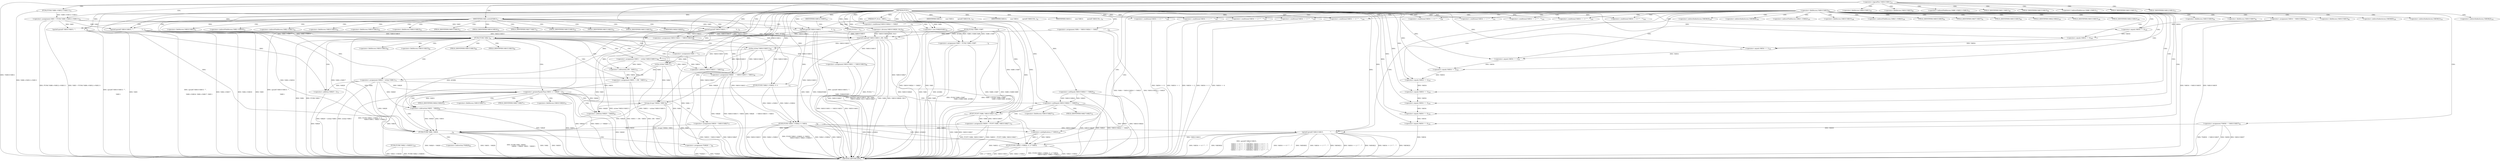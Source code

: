 digraph "FUN1" {  
"8" [label = <(METHOD,FUN1)<SUB>1</SUB>> ]
"347" [label = <(METHOD_RETURN,ANY)<SUB>1</SUB>> ]
"9" [label = <(PARAM,FT_Error  VAR1)<SUB>1</SUB>> ]
"14" [label = <(&lt;operator&gt;.assignment,VAR5 = FUN2( VAR6-&gt;VAR7,
                      ...)<SUB>8</SUB>> ]
"100" [label = <(FUN5,FUN5( VAR21-&gt;VAR22, 0, 0,
                     ...)<SUB>52</SUB>> ]
"112" [label = <(&lt;operator&gt;.assignment,VAR4 = VAR10.VAR24 != VAR25
             ? &quot;&quot;
 ...)<SUB>55</SUB>> ]
"122" [label = <(snprintf,snprintf( VAR10.VAR15, 256, VAR4,
             ...)<SUB>59</SUB>> ]
"213" [label = <(&lt;operator&gt;.assignment,VAR10.VAR11 = VAR10.VAR15)<SUB>88</SUB>> ]
"220" [label = <(FUN5,FUN5( VAR21-&gt;VAR22, 0, VAR32,
                 ...)<SUB>89</SUB>> ]
"343" [label = <(FUN9,FUN9( VAR21-&gt;VAR38 ))<SUB>109</SUB>> ]
"28" [label = <(IDENTIFIER,VAR5,if (VAR5))<SUB>10</SUB>> ]
"33" [label = <(&lt;operator&gt;.logicalNot,!VAR10.VAR11)<SUB>13</SUB>> ]
"137" [label = <(FUN6,FUN6( VAR2 ))<SUB>62</SUB>> ]
"16" [label = <(FUN2,FUN2( VAR6-&gt;VAR7,
                             ...)<SUB>8</SUB>> ]
"30" [label = <(FUN3,FUN3( &quot;&quot; ))<SUB>11</SUB>> ]
"38" [label = <(&lt;operator&gt;.assignment,VAR3 = FUN4( VAR6-&gt;VAR12-&gt;VAR13 ))<SUB>15</SUB>> ]
"93" [label = <(&lt;operator&gt;.assignment,VAR10.VAR11 = VAR10.VAR15)<SUB>49</SUB>> ]
"114" [label = <(&lt;operator&gt;.conditional,VAR10.VAR24 != VAR25
             ? &quot;&quot;
        ...)<SUB>55</SUB>> ]
"128" [label = <(&lt;operator&gt;.division,VAR10.VAR26 / 64.0)<SUB>60</SUB>> ]
"144" [label = <(&lt;operator&gt;.assignment,VAR31 = strlen( VAR10.VAR15 ))<SUB>68</SUB>> ]
"150" [label = <(&lt;operator&gt;.assignment,VAR28    = VAR10.VAR15 + VAR31)<SUB>69</SUB>> ]
"157" [label = <(&lt;operator&gt;.assignment,VAR31 = 256 - VAR31)<SUB>70</SUB>> ]
"162" [label = <(&lt;operator&gt;.assignment,VAR4 = &quot;&quot;)<SUB>72</SUB>> ]
"165" [label = <(&lt;operator&gt;.assignment,VAR29 = strlen( VAR4 ))<SUB>73</SUB>> ]
"238" [label = <(&lt;operator&gt;.assignment,VAR34 = VAR10.VAR35)<SUB>94</SUB>> ]
"244" [label = <(&lt;operator&gt;.assignment,*VAR36  = VAR10.VAR37)<SUB>95</SUB>> ]
"249" [label = <(sprintf,sprintf( VAR10.VAR15,
               &quot;&quot;,
      ...)<SUB>98</SUB>> ]
"329" [label = <(FUN5,FUN5( VAR21-&gt;VAR22, 0, 2 * VAR32,
             ...)<SUB>105</SUB>> ]
"47" [label = <(IDENTIFIER,VAR1,switch(VAR1))<SUB>17</SUB>> ]
"115" [label = <(&lt;operator&gt;.notEquals,VAR10.VAR24 != VAR25)<SUB>55</SUB>> ]
"170" [label = <(&lt;operator&gt;.greaterEqualsThan,VAR31 &gt;= VAR29 + 2)<SUB>75</SUB>> ]
"40" [label = <(FUN4,FUN4( VAR6-&gt;VAR12-&gt;VAR13 ))<SUB>15</SUB>> ]
"50" [label = <(IDENTIFIER,VAR14,{
       case VAR14:

        sprintf( VAR10.VA...)<SUB>19</SUB>> ]
"51" [label = <(sprintf,sprintf( VAR10.VAR15, &quot;&quot;,


                  V...)<SUB>21</SUB>> ]
"65" [label = <(IDENTIFIER,VAR18,{
       case VAR14:

        sprintf( VAR10.VA...)<SUB>26</SUB>> ]
"66" [label = <(sprintf,sprintf( VAR10.VAR15, &quot;&quot;,


                  V...)<SUB>28</SUB>> ]
"74" [label = <(IDENTIFIER,VAR19,{
       case VAR14:

        sprintf( VAR10.VA...)<SUB>33</SUB>> ]
"75" [label = <(sprintf,sprintf( VAR10.VAR15, &quot;&quot;,


                  V...)<SUB>35</SUB>> ]
"83" [label = <(sprintf,sprintf( VAR10.VAR15, &quot;&quot;,


                  V...)<SUB>42</SUB>> ]
"146" [label = <(strlen,strlen( VAR10.VAR15 ))<SUB>68</SUB>> ]
"152" [label = <(&lt;operator&gt;.addition,VAR10.VAR15 + VAR31)<SUB>69</SUB>> ]
"159" [label = <(&lt;operator&gt;.subtraction,256 - VAR31)<SUB>70</SUB>> ]
"167" [label = <(strlen,strlen( VAR4 ))<SUB>73</SUB>> ]
"176" [label = <(&lt;operator&gt;.assignment,VAR30 = VAR10.VAR27)<SUB>77</SUB>> ]
"195" [label = <(strcpy,strcpy( VAR28, VAR4 ))<SUB>81</SUB>> ]
"254" [label = <(&lt;operator&gt;.conditional,VAR34 == 0 ? &quot;&quot; : &quot;&quot;)<SUB>100</SUB>> ]
"263" [label = <(&lt;operator&gt;.conditional,VAR34 == 0 ? &quot;&quot; : &quot;&quot;)<SUB>100</SUB>> ]
"269" [label = <(&lt;operator&gt;.conditional,VAR34 == 1 ? &quot;&quot; : &quot;&quot;)<SUB>101</SUB>> ]
"278" [label = <(&lt;operator&gt;.conditional,VAR34 == 1 ? &quot;&quot; : &quot;&quot;)<SUB>101</SUB>> ]
"284" [label = <(&lt;operator&gt;.conditional,VAR34 == 2 ? &quot;&quot; : &quot;&quot;)<SUB>102</SUB>> ]
"293" [label = <(&lt;operator&gt;.conditional,VAR34 == 2 ? &quot;&quot; : &quot;&quot;)<SUB>102</SUB>> ]
"299" [label = <(&lt;operator&gt;.conditional,VAR34 == 3 ? &quot;&quot; : &quot;&quot;)<SUB>103</SUB>> ]
"308" [label = <(&lt;operator&gt;.conditional,VAR34 == 3 ? &quot;&quot; : &quot;&quot;)<SUB>103</SUB>> ]
"314" [label = <(&lt;operator&gt;.conditional,VAR34 == 4 ? &quot;&quot; : &quot;&quot;)<SUB>104</SUB>> ]
"323" [label = <(&lt;operator&gt;.conditional,VAR34 == 4 ? &quot;&quot; : &quot;&quot;)<SUB>104</SUB>> ]
"334" [label = <(&lt;operator&gt;.multiplication,2 * VAR32)<SUB>105</SUB>> ]
"172" [label = <(&lt;operator&gt;.addition,VAR29 + 2)<SUB>75</SUB>> ]
"182" [label = <(&lt;operator&gt;.notEquals,VAR10.VAR24 != VAR25)<SUB>78</SUB>> ]
"199" [label = <(FUN8,FUN8( VAR2, VAR30,
                            ...)<SUB>82</SUB>> ]
"255" [label = <(&lt;operator&gt;.equals,VAR34 == 0)<SUB>100</SUB>> ]
"264" [label = <(&lt;operator&gt;.equals,VAR34 == 0)<SUB>100</SUB>> ]
"270" [label = <(&lt;operator&gt;.equals,VAR34 == 1)<SUB>101</SUB>> ]
"279" [label = <(&lt;operator&gt;.equals,VAR34 == 1)<SUB>101</SUB>> ]
"285" [label = <(&lt;operator&gt;.equals,VAR34 == 2)<SUB>102</SUB>> ]
"294" [label = <(&lt;operator&gt;.equals,VAR34 == 2)<SUB>102</SUB>> ]
"300" [label = <(&lt;operator&gt;.equals,VAR34 == 3)<SUB>103</SUB>> ]
"309" [label = <(&lt;operator&gt;.equals,VAR34 == 3)<SUB>103</SUB>> ]
"315" [label = <(&lt;operator&gt;.equals,VAR34 == 4)<SUB>104</SUB>> ]
"324" [label = <(&lt;operator&gt;.equals,VAR34 == 4)<SUB>104</SUB>> ]
"89" [label = <(&lt;operator&gt;.cast,(VAR20)VAR1)<SUB>45</SUB>> ]
"188" [label = <(&lt;operator&gt;.assignment,VAR30 = FUN7( VAR6, VAR10.VAR27 ))<SUB>79</SUB>> ]
"209" [label = <(&lt;operator&gt;.assignment,*VAR28 = '')<SUB>84</SUB>> ]
"202" [label = <(&lt;operator&gt;.addition,VAR28 + VAR29)<SUB>83</SUB>> ]
"205" [label = <(&lt;operator&gt;.subtraction,VAR31 - VAR29)<SUB>83</SUB>> ]
"190" [label = <(FUN7,FUN7( VAR6, VAR10.VAR27 ))<SUB>79</SUB>> ]
"233" [label = <(&lt;operator&gt;.fieldAccess,VAR10.VAR33)<SUB>92</SUB>> ]
"94" [label = <(&lt;operator&gt;.fieldAccess,VAR10.VAR11)<SUB>49</SUB>> ]
"97" [label = <(&lt;operator&gt;.fieldAccess,VAR10.VAR15)<SUB>49</SUB>> ]
"240" [label = <(&lt;operator&gt;.fieldAccess,VAR10.VAR35)<SUB>94</SUB>> ]
"246" [label = <(&lt;operator&gt;.fieldAccess,VAR10.VAR37)<SUB>95</SUB>> ]
"250" [label = <(&lt;operator&gt;.fieldAccess,VAR10.VAR15)<SUB>98</SUB>> ]
"260" [label = <(&lt;operator&gt;.indirectIndexAccess,VAR36[0])<SUB>100</SUB>> ]
"275" [label = <(&lt;operator&gt;.indirectIndexAccess,VAR36[1])<SUB>101</SUB>> ]
"290" [label = <(&lt;operator&gt;.indirectIndexAccess,VAR36[2])<SUB>102</SUB>> ]
"305" [label = <(&lt;operator&gt;.indirectIndexAccess,VAR36[3])<SUB>103</SUB>> ]
"320" [label = <(&lt;operator&gt;.indirectIndexAccess,VAR36[4])<SUB>104</SUB>> ]
"330" [label = <(&lt;operator&gt;.indirectFieldAccess,VAR21-&gt;VAR22)<SUB>105</SUB>> ]
"337" [label = <(&lt;operator&gt;.fieldAccess,VAR10.VAR15)<SUB>106</SUB>> ]
"340" [label = <(&lt;operator&gt;.indirectFieldAccess,VAR21-&gt;VAR23)<SUB>106</SUB>> ]
"41" [label = <(&lt;operator&gt;.indirectFieldAccess,VAR6-&gt;VAR12-&gt;VAR13)<SUB>15</SUB>> ]
"96" [label = <(FIELD_IDENTIFIER,VAR11,VAR11)<SUB>49</SUB>> ]
"99" [label = <(FIELD_IDENTIFIER,VAR15,VAR15)<SUB>49</SUB>> ]
"147" [label = <(&lt;operator&gt;.fieldAccess,VAR10.VAR15)<SUB>68</SUB>> ]
"153" [label = <(&lt;operator&gt;.fieldAccess,VAR10.VAR15)<SUB>69</SUB>> ]
"242" [label = <(FIELD_IDENTIFIER,VAR35,VAR35)<SUB>94</SUB>> ]
"248" [label = <(FIELD_IDENTIFIER,VAR37,VAR37)<SUB>95</SUB>> ]
"252" [label = <(FIELD_IDENTIFIER,VAR15,VAR15)<SUB>98</SUB>> ]
"332" [label = <(FIELD_IDENTIFIER,VAR22,VAR22)<SUB>105</SUB>> ]
"339" [label = <(FIELD_IDENTIFIER,VAR15,VAR15)<SUB>106</SUB>> ]
"342" [label = <(FIELD_IDENTIFIER,VAR23,VAR23)<SUB>106</SUB>> ]
"42" [label = <(&lt;operator&gt;.indirectFieldAccess,VAR6-&gt;VAR12)<SUB>15</SUB>> ]
"45" [label = <(FIELD_IDENTIFIER,VAR13,VAR13)<SUB>15</SUB>> ]
"52" [label = <(&lt;operator&gt;.fieldAccess,VAR10.VAR15)<SUB>21</SUB>> ]
"56" [label = <(&lt;operator&gt;.indirectFieldAccess,VAR2-&gt;VAR16)<SUB>24</SUB>> ]
"59" [label = <(&lt;operator&gt;.indirectFieldAccess,VAR2-&gt;VAR17)<SUB>24</SUB>> ]
"67" [label = <(&lt;operator&gt;.fieldAccess,VAR10.VAR15)<SUB>28</SUB>> ]
"76" [label = <(&lt;operator&gt;.fieldAccess,VAR10.VAR15)<SUB>35</SUB>> ]
"84" [label = <(&lt;operator&gt;.fieldAccess,VAR10.VAR15)<SUB>42</SUB>> ]
"149" [label = <(FIELD_IDENTIFIER,VAR15,VAR15)<SUB>68</SUB>> ]
"155" [label = <(FIELD_IDENTIFIER,VAR15,VAR15)<SUB>69</SUB>> ]
"178" [label = <(&lt;operator&gt;.fieldAccess,VAR10.VAR27)<SUB>77</SUB>> ]
"44" [label = <(FIELD_IDENTIFIER,VAR12,VAR12)<SUB>15</SUB>> ]
"54" [label = <(FIELD_IDENTIFIER,VAR15,VAR15)<SUB>21</SUB>> ]
"58" [label = <(FIELD_IDENTIFIER,VAR16,VAR16)<SUB>24</SUB>> ]
"61" [label = <(FIELD_IDENTIFIER,VAR17,VAR17)<SUB>24</SUB>> ]
"69" [label = <(FIELD_IDENTIFIER,VAR15,VAR15)<SUB>28</SUB>> ]
"78" [label = <(FIELD_IDENTIFIER,VAR15,VAR15)<SUB>35</SUB>> ]
"86" [label = <(FIELD_IDENTIFIER,VAR15,VAR15)<SUB>42</SUB>> ]
"90" [label = <(UNKNOWN,VAR20,VAR20)<SUB>45</SUB>> ]
"180" [label = <(FIELD_IDENTIFIER,VAR27,VAR27)<SUB>77</SUB>> ]
"183" [label = <(&lt;operator&gt;.fieldAccess,VAR10.VAR24)<SUB>78</SUB>> ]
"185" [label = <(FIELD_IDENTIFIER,VAR24,VAR24)<SUB>78</SUB>> ]
"210" [label = <(&lt;operator&gt;.indirection,*VAR28)<SUB>84</SUB>> ]
"192" [label = <(&lt;operator&gt;.fieldAccess,VAR10.VAR27)<SUB>79</SUB>> ]
"194" [label = <(FIELD_IDENTIFIER,VAR27,VAR27)<SUB>79</SUB>> ]
  "9" -> "347"  [ label = "DDG: VAR1"] 
  "16" -> "347"  [ label = "DDG: VAR6-&gt;VAR7"] 
  "16" -> "347"  [ label = "DDG: VAR6-&gt;VAR8.VAR9"] 
  "16" -> "347"  [ label = "DDG: &amp;VAR2"] 
  "14" -> "347"  [ label = "DDG: FUN2( VAR6-&gt;VAR7,
                                    VAR6-&gt;VAR8.VAR9, &amp;VAR2 )"] 
  "14" -> "347"  [ label = "DDG: VAR5 = FUN2( VAR6-&gt;VAR7,
                                    VAR6-&gt;VAR8.VAR9, &amp;VAR2 )"] 
  "30" -> "347"  [ label = "DDG: FUN3( &quot;&quot; )"] 
  "33" -> "347"  [ label = "DDG: !VAR10.VAR11"] 
  "40" -> "347"  [ label = "DDG: VAR6-&gt;VAR12-&gt;VAR13"] 
  "38" -> "347"  [ label = "DDG: FUN4( VAR6-&gt;VAR12-&gt;VAR13 )"] 
  "38" -> "347"  [ label = "DDG: VAR3 = FUN4( VAR6-&gt;VAR12-&gt;VAR13 )"] 
  "83" -> "347"  [ label = "DDG: VAR3"] 
  "89" -> "347"  [ label = "DDG: VAR1"] 
  "83" -> "347"  [ label = "DDG: (VAR20)VAR1"] 
  "83" -> "347"  [ label = "DDG: sprintf( VAR10.VAR15, &quot;&quot;,


                  VAR3, (VAR20)VAR1 )"] 
  "75" -> "347"  [ label = "DDG: VAR3"] 
  "75" -> "347"  [ label = "DDG: sprintf( VAR10.VAR15, &quot;&quot;,


                  VAR3 )"] 
  "66" -> "347"  [ label = "DDG: VAR3"] 
  "66" -> "347"  [ label = "DDG: sprintf( VAR10.VAR15, &quot;&quot;,


                  VAR3 )"] 
  "51" -> "347"  [ label = "DDG: VAR2-&gt;VAR16"] 
  "51" -> "347"  [ label = "DDG: VAR2-&gt;VAR17"] 
  "51" -> "347"  [ label = "DDG: VAR3"] 
  "51" -> "347"  [ label = "DDG: sprintf( VAR10.VAR15, &quot;&quot;,


                  VAR2-&gt;VAR16, VAR2-&gt;VAR17, VAR3 )"] 
  "100" -> "347"  [ label = "DDG: FUN5( VAR21-&gt;VAR22, 0, 0,
                       VAR10.VAR11, VAR21-&gt;VAR23 )"] 
  "115" -> "347"  [ label = "DDG: VAR10.VAR24"] 
  "115" -> "347"  [ label = "DDG: VAR25"] 
  "114" -> "347"  [ label = "DDG: VAR10.VAR24 != VAR25"] 
  "112" -> "347"  [ label = "DDG: VAR10.VAR24 != VAR25
             ? &quot;&quot;
             : &quot;&quot;"] 
  "112" -> "347"  [ label = "DDG: VAR4 = VAR10.VAR24 != VAR25
             ? &quot;&quot;
             : &quot;&quot;"] 
  "122" -> "347"  [ label = "DDG: VAR4"] 
  "128" -> "347"  [ label = "DDG: VAR10.VAR26"] 
  "122" -> "347"  [ label = "DDG: VAR10.VAR26 / 64.0"] 
  "122" -> "347"  [ label = "DDG: VAR10.VAR27"] 
  "122" -> "347"  [ label = "DDG: snprintf( VAR10.VAR15, 256, VAR4,
              VAR10.VAR26 / 64.0, VAR10.VAR27 )"] 
  "137" -> "347"  [ label = "DDG: VAR2"] 
  "137" -> "347"  [ label = "DDG: FUN6( VAR2 )"] 
  "144" -> "347"  [ label = "DDG: strlen( VAR10.VAR15 )"] 
  "144" -> "347"  [ label = "DDG: VAR31 = strlen( VAR10.VAR15 )"] 
  "150" -> "347"  [ label = "DDG: VAR28"] 
  "150" -> "347"  [ label = "DDG: VAR10.VAR15 + VAR31"] 
  "150" -> "347"  [ label = "DDG: VAR28    = VAR10.VAR15 + VAR31"] 
  "157" -> "347"  [ label = "DDG: 256 - VAR31"] 
  "157" -> "347"  [ label = "DDG: VAR31 = 256 - VAR31"] 
  "162" -> "347"  [ label = "DDG: VAR4 = &quot;&quot;"] 
  "167" -> "347"  [ label = "DDG: VAR4"] 
  "165" -> "347"  [ label = "DDG: strlen( VAR4 )"] 
  "165" -> "347"  [ label = "DDG: VAR29 = strlen( VAR4 )"] 
  "170" -> "347"  [ label = "DDG: VAR31"] 
  "172" -> "347"  [ label = "DDG: VAR29"] 
  "170" -> "347"  [ label = "DDG: VAR29 + 2"] 
  "170" -> "347"  [ label = "DDG: VAR31 &gt;= VAR29 + 2"] 
  "176" -> "347"  [ label = "DDG: VAR10.VAR27"] 
  "176" -> "347"  [ label = "DDG: VAR30 = VAR10.VAR27"] 
  "182" -> "347"  [ label = "DDG: VAR10.VAR24"] 
  "182" -> "347"  [ label = "DDG: VAR25"] 
  "182" -> "347"  [ label = "DDG: VAR10.VAR24 != VAR25"] 
  "190" -> "347"  [ label = "DDG: VAR6"] 
  "190" -> "347"  [ label = "DDG: VAR10.VAR27"] 
  "188" -> "347"  [ label = "DDG: FUN7( VAR6, VAR10.VAR27 )"] 
  "188" -> "347"  [ label = "DDG: VAR30 = FUN7( VAR6, VAR10.VAR27 )"] 
  "195" -> "347"  [ label = "DDG: VAR4"] 
  "195" -> "347"  [ label = "DDG: strcpy( VAR28, VAR4 )"] 
  "199" -> "347"  [ label = "DDG: VAR2"] 
  "199" -> "347"  [ label = "DDG: VAR30"] 
  "202" -> "347"  [ label = "DDG: VAR28"] 
  "199" -> "347"  [ label = "DDG: VAR28 + VAR29"] 
  "205" -> "347"  [ label = "DDG: VAR31"] 
  "205" -> "347"  [ label = "DDG: VAR29"] 
  "199" -> "347"  [ label = "DDG: VAR31 - VAR29"] 
  "199" -> "347"  [ label = "DDG: FUN8( VAR2, VAR30,
                                VAR28 + VAR29, VAR31 - VAR29 )"] 
  "209" -> "347"  [ label = "DDG: *VAR28"] 
  "209" -> "347"  [ label = "DDG: *VAR28 = ''"] 
  "213" -> "347"  [ label = "DDG: VAR10.VAR11"] 
  "213" -> "347"  [ label = "DDG: VAR10.VAR11 = VAR10.VAR15"] 
  "220" -> "347"  [ label = "DDG: VAR21-&gt;VAR22"] 
  "220" -> "347"  [ label = "DDG: VAR32"] 
  "220" -> "347"  [ label = "DDG: VAR10.VAR15"] 
  "220" -> "347"  [ label = "DDG: VAR21-&gt;VAR23"] 
  "220" -> "347"  [ label = "DDG: FUN5( VAR21-&gt;VAR22, 0, VAR32,
                       VAR10.VAR15, VAR21-&gt;VAR23 )"] 
  "238" -> "347"  [ label = "DDG: VAR10.VAR35"] 
  "238" -> "347"  [ label = "DDG: VAR34 = VAR10.VAR35"] 
  "244" -> "347"  [ label = "DDG: VAR36"] 
  "244" -> "347"  [ label = "DDG: VAR10.VAR37"] 
  "244" -> "347"  [ label = "DDG: *VAR36  = VAR10.VAR37"] 
  "249" -> "347"  [ label = "DDG: VAR34 == 0 ? &quot;&quot; : &quot;&quot;"] 
  "249" -> "347"  [ label = "DDG: VAR36[0]"] 
  "263" -> "347"  [ label = "DDG: VAR34 == 0"] 
  "249" -> "347"  [ label = "DDG: VAR34 == 1 ? &quot;&quot; : &quot;&quot;"] 
  "249" -> "347"  [ label = "DDG: VAR36[1]"] 
  "278" -> "347"  [ label = "DDG: VAR34 == 1"] 
  "249" -> "347"  [ label = "DDG: VAR34 == 2 ? &quot;&quot; : &quot;&quot;"] 
  "249" -> "347"  [ label = "DDG: VAR36[2]"] 
  "293" -> "347"  [ label = "DDG: VAR34 == 2"] 
  "249" -> "347"  [ label = "DDG: VAR34 == 3 ? &quot;&quot; : &quot;&quot;"] 
  "249" -> "347"  [ label = "DDG: VAR36[3]"] 
  "308" -> "347"  [ label = "DDG: VAR34 == 3"] 
  "249" -> "347"  [ label = "DDG: VAR34 == 4 ? &quot;&quot; : &quot;&quot;"] 
  "249" -> "347"  [ label = "DDG: VAR36[4]"] 
  "324" -> "347"  [ label = "DDG: VAR34"] 
  "323" -> "347"  [ label = "DDG: VAR34 == 4"] 
  "249" -> "347"  [ label = "DDG: sprintf( VAR10.VAR15,
               &quot;&quot;,
               VAR34 == 0 ? &quot;&quot; : &quot;&quot;, VAR36[0], VAR34 == 0 ? &quot;&quot; : &quot;&quot;,
               VAR34 == 1 ? &quot;&quot; : &quot;&quot;, VAR36[1], VAR34 == 1 ? &quot;&quot; : &quot;&quot;,
               VAR34 == 2 ? &quot;&quot; : &quot;&quot;, VAR36[2], VAR34 == 2 ? &quot;&quot; : &quot;&quot;,
               VAR34 == 3 ? &quot;&quot; : &quot;&quot;, VAR36[3], VAR34 == 3 ? &quot;&quot; : &quot;&quot;,
               VAR34 == 4 ? &quot;&quot; : &quot;&quot;, VAR36[4], VAR34 == 4 ? &quot;&quot; : &quot;&quot; )"] 
  "329" -> "347"  [ label = "DDG: VAR21-&gt;VAR22"] 
  "334" -> "347"  [ label = "DDG: VAR32"] 
  "329" -> "347"  [ label = "DDG: 2 * VAR32"] 
  "329" -> "347"  [ label = "DDG: VAR10.VAR15"] 
  "329" -> "347"  [ label = "DDG: VAR21-&gt;VAR23"] 
  "329" -> "347"  [ label = "DDG: FUN5( VAR21-&gt;VAR22, 0, 2 * VAR32,
                         VAR10.VAR15, VAR21-&gt;VAR23 )"] 
  "343" -> "347"  [ label = "DDG: VAR21-&gt;VAR38"] 
  "343" -> "347"  [ label = "DDG: FUN9( VAR21-&gt;VAR38 )"] 
  "14" -> "347"  [ label = "DDG: VAR5"] 
  "8" -> "9"  [ label = "DDG: "] 
  "16" -> "14"  [ label = "DDG: VAR6-&gt;VAR7"] 
  "16" -> "14"  [ label = "DDG: VAR6-&gt;VAR8.VAR9"] 
  "16" -> "14"  [ label = "DDG: &amp;VAR2"] 
  "8" -> "112"  [ label = "DDG: "] 
  "122" -> "213"  [ label = "DDG: VAR10.VAR15"] 
  "146" -> "213"  [ label = "DDG: VAR10.VAR15"] 
  "8" -> "28"  [ label = "DDG: "] 
  "8" -> "100"  [ label = "DDG: "] 
  "33" -> "100"  [ label = "DDG: VAR10.VAR11"] 
  "93" -> "100"  [ label = "DDG: VAR10.VAR11"] 
  "83" -> "122"  [ label = "DDG: VAR10.VAR15"] 
  "75" -> "122"  [ label = "DDG: VAR10.VAR15"] 
  "66" -> "122"  [ label = "DDG: VAR10.VAR15"] 
  "51" -> "122"  [ label = "DDG: VAR10.VAR15"] 
  "8" -> "122"  [ label = "DDG: "] 
  "112" -> "122"  [ label = "DDG: VAR4"] 
  "128" -> "122"  [ label = "DDG: VAR10.VAR26"] 
  "128" -> "122"  [ label = "DDG: 64.0"] 
  "100" -> "220"  [ label = "DDG: VAR21-&gt;VAR22"] 
  "8" -> "220"  [ label = "DDG: "] 
  "122" -> "220"  [ label = "DDG: VAR10.VAR15"] 
  "146" -> "220"  [ label = "DDG: VAR10.VAR15"] 
  "100" -> "220"  [ label = "DDG: VAR21-&gt;VAR23"] 
  "8" -> "16"  [ label = "DDG: "] 
  "40" -> "38"  [ label = "DDG: VAR6-&gt;VAR12-&gt;VAR13"] 
  "83" -> "93"  [ label = "DDG: VAR10.VAR15"] 
  "75" -> "93"  [ label = "DDG: VAR10.VAR15"] 
  "66" -> "93"  [ label = "DDG: VAR10.VAR15"] 
  "51" -> "93"  [ label = "DDG: VAR10.VAR15"] 
  "8" -> "114"  [ label = "DDG: "] 
  "8" -> "128"  [ label = "DDG: "] 
  "16" -> "137"  [ label = "DDG: &amp;VAR2"] 
  "51" -> "137"  [ label = "DDG: VAR2-&gt;VAR16"] 
  "51" -> "137"  [ label = "DDG: VAR2-&gt;VAR17"] 
  "8" -> "137"  [ label = "DDG: "] 
  "146" -> "144"  [ label = "DDG: VAR10.VAR15"] 
  "146" -> "150"  [ label = "DDG: VAR10.VAR15"] 
  "144" -> "150"  [ label = "DDG: VAR31"] 
  "8" -> "150"  [ label = "DDG: "] 
  "159" -> "157"  [ label = "DDG: 256"] 
  "159" -> "157"  [ label = "DDG: VAR31"] 
  "8" -> "162"  [ label = "DDG: "] 
  "167" -> "165"  [ label = "DDG: VAR4"] 
  "8" -> "30"  [ label = "DDG: "] 
  "8" -> "47"  [ label = "DDG: "] 
  "8" -> "115"  [ label = "DDG: "] 
  "220" -> "249"  [ label = "DDG: VAR10.VAR15"] 
  "8" -> "249"  [ label = "DDG: "] 
  "244" -> "249"  [ label = "DDG: VAR36"] 
  "220" -> "329"  [ label = "DDG: VAR21-&gt;VAR22"] 
  "8" -> "329"  [ label = "DDG: "] 
  "334" -> "329"  [ label = "DDG: 2"] 
  "334" -> "329"  [ label = "DDG: VAR32"] 
  "249" -> "329"  [ label = "DDG: VAR10.VAR15"] 
  "220" -> "329"  [ label = "DDG: VAR21-&gt;VAR23"] 
  "8" -> "50"  [ label = "DDG: "] 
  "8" -> "65"  [ label = "DDG: "] 
  "8" -> "74"  [ label = "DDG: "] 
  "122" -> "146"  [ label = "DDG: VAR10.VAR15"] 
  "146" -> "152"  [ label = "DDG: VAR10.VAR15"] 
  "144" -> "152"  [ label = "DDG: VAR31"] 
  "8" -> "152"  [ label = "DDG: "] 
  "8" -> "159"  [ label = "DDG: "] 
  "144" -> "159"  [ label = "DDG: VAR31"] 
  "162" -> "167"  [ label = "DDG: VAR4"] 
  "8" -> "167"  [ label = "DDG: "] 
  "157" -> "170"  [ label = "DDG: VAR31"] 
  "8" -> "170"  [ label = "DDG: "] 
  "165" -> "170"  [ label = "DDG: VAR29"] 
  "122" -> "176"  [ label = "DDG: VAR10.VAR27"] 
  "8" -> "254"  [ label = "DDG: "] 
  "8" -> "263"  [ label = "DDG: "] 
  "8" -> "269"  [ label = "DDG: "] 
  "8" -> "278"  [ label = "DDG: "] 
  "8" -> "284"  [ label = "DDG: "] 
  "8" -> "293"  [ label = "DDG: "] 
  "8" -> "299"  [ label = "DDG: "] 
  "8" -> "308"  [ label = "DDG: "] 
  "8" -> "314"  [ label = "DDG: "] 
  "8" -> "323"  [ label = "DDG: "] 
  "8" -> "334"  [ label = "DDG: "] 
  "220" -> "334"  [ label = "DDG: VAR32"] 
  "8" -> "51"  [ label = "DDG: "] 
  "38" -> "51"  [ label = "DDG: VAR3"] 
  "8" -> "66"  [ label = "DDG: "] 
  "38" -> "66"  [ label = "DDG: VAR3"] 
  "8" -> "75"  [ label = "DDG: "] 
  "38" -> "75"  [ label = "DDG: VAR3"] 
  "8" -> "83"  [ label = "DDG: "] 
  "38" -> "83"  [ label = "DDG: VAR3"] 
  "9" -> "83"  [ label = "DDG: VAR1"] 
  "165" -> "172"  [ label = "DDG: VAR29"] 
  "8" -> "172"  [ label = "DDG: "] 
  "150" -> "195"  [ label = "DDG: VAR28"] 
  "8" -> "195"  [ label = "DDG: "] 
  "167" -> "195"  [ label = "DDG: VAR4"] 
  "238" -> "255"  [ label = "DDG: VAR34"] 
  "8" -> "255"  [ label = "DDG: "] 
  "255" -> "264"  [ label = "DDG: VAR34"] 
  "8" -> "264"  [ label = "DDG: "] 
  "264" -> "270"  [ label = "DDG: VAR34"] 
  "8" -> "270"  [ label = "DDG: "] 
  "270" -> "279"  [ label = "DDG: VAR34"] 
  "8" -> "279"  [ label = "DDG: "] 
  "279" -> "285"  [ label = "DDG: VAR34"] 
  "8" -> "285"  [ label = "DDG: "] 
  "285" -> "294"  [ label = "DDG: VAR34"] 
  "8" -> "294"  [ label = "DDG: "] 
  "294" -> "300"  [ label = "DDG: VAR34"] 
  "8" -> "300"  [ label = "DDG: "] 
  "300" -> "309"  [ label = "DDG: VAR34"] 
  "8" -> "309"  [ label = "DDG: "] 
  "309" -> "315"  [ label = "DDG: VAR34"] 
  "8" -> "315"  [ label = "DDG: "] 
  "315" -> "324"  [ label = "DDG: VAR34"] 
  "8" -> "324"  [ label = "DDG: "] 
  "9" -> "89"  [ label = "DDG: VAR1"] 
  "8" -> "89"  [ label = "DDG: "] 
  "115" -> "182"  [ label = "DDG: VAR10.VAR24"] 
  "115" -> "182"  [ label = "DDG: VAR25"] 
  "8" -> "182"  [ label = "DDG: "] 
  "190" -> "188"  [ label = "DDG: VAR6"] 
  "190" -> "188"  [ label = "DDG: VAR10.VAR27"] 
  "16" -> "199"  [ label = "DDG: &amp;VAR2"] 
  "51" -> "199"  [ label = "DDG: VAR2-&gt;VAR16"] 
  "51" -> "199"  [ label = "DDG: VAR2-&gt;VAR17"] 
  "137" -> "199"  [ label = "DDG: VAR2"] 
  "8" -> "199"  [ label = "DDG: "] 
  "176" -> "199"  [ label = "DDG: VAR30"] 
  "188" -> "199"  [ label = "DDG: VAR30"] 
  "195" -> "199"  [ label = "DDG: VAR28"] 
  "165" -> "199"  [ label = "DDG: VAR29"] 
  "205" -> "199"  [ label = "DDG: VAR31"] 
  "205" -> "199"  [ label = "DDG: VAR29"] 
  "8" -> "209"  [ label = "DDG: "] 
  "195" -> "202"  [ label = "DDG: VAR28"] 
  "8" -> "202"  [ label = "DDG: "] 
  "165" -> "202"  [ label = "DDG: VAR29"] 
  "170" -> "205"  [ label = "DDG: VAR31"] 
  "8" -> "205"  [ label = "DDG: "] 
  "165" -> "205"  [ label = "DDG: VAR29"] 
  "16" -> "190"  [ label = "DDG: VAR6-&gt;VAR7"] 
  "8" -> "190"  [ label = "DDG: "] 
  "122" -> "190"  [ label = "DDG: VAR10.VAR27"] 
  "28" -> "30"  [ label = "CDG: "] 
  "33" -> "42"  [ label = "CDG: "] 
  "33" -> "38"  [ label = "CDG: "] 
  "33" -> "40"  [ label = "CDG: "] 
  "33" -> "93"  [ label = "CDG: "] 
  "33" -> "41"  [ label = "CDG: "] 
  "33" -> "94"  [ label = "CDG: "] 
  "33" -> "96"  [ label = "CDG: "] 
  "33" -> "97"  [ label = "CDG: "] 
  "33" -> "44"  [ label = "CDG: "] 
  "33" -> "47"  [ label = "CDG: "] 
  "33" -> "99"  [ label = "CDG: "] 
  "33" -> "45"  [ label = "CDG: "] 
  "137" -> "167"  [ label = "CDG: "] 
  "137" -> "146"  [ label = "CDG: "] 
  "137" -> "150"  [ label = "CDG: "] 
  "137" -> "162"  [ label = "CDG: "] 
  "137" -> "170"  [ label = "CDG: "] 
  "137" -> "152"  [ label = "CDG: "] 
  "137" -> "159"  [ label = "CDG: "] 
  "137" -> "147"  [ label = "CDG: "] 
  "137" -> "172"  [ label = "CDG: "] 
  "137" -> "149"  [ label = "CDG: "] 
  "137" -> "153"  [ label = "CDG: "] 
  "137" -> "144"  [ label = "CDG: "] 
  "137" -> "155"  [ label = "CDG: "] 
  "137" -> "157"  [ label = "CDG: "] 
  "137" -> "165"  [ label = "CDG: "] 
  "233" -> "334"  [ label = "CDG: "] 
  "233" -> "240"  [ label = "CDG: "] 
  "233" -> "290"  [ label = "CDG: "] 
  "233" -> "308"  [ label = "CDG: "] 
  "233" -> "264"  [ label = "CDG: "] 
  "233" -> "300"  [ label = "CDG: "] 
  "233" -> "242"  [ label = "CDG: "] 
  "233" -> "238"  [ label = "CDG: "] 
  "233" -> "324"  [ label = "CDG: "] 
  "233" -> "340"  [ label = "CDG: "] 
  "233" -> "315"  [ label = "CDG: "] 
  "233" -> "249"  [ label = "CDG: "] 
  "233" -> "329"  [ label = "CDG: "] 
  "233" -> "260"  [ label = "CDG: "] 
  "233" -> "254"  [ label = "CDG: "] 
  "233" -> "278"  [ label = "CDG: "] 
  "233" -> "323"  [ label = "CDG: "] 
  "233" -> "305"  [ label = "CDG: "] 
  "233" -> "269"  [ label = "CDG: "] 
  "233" -> "342"  [ label = "CDG: "] 
  "233" -> "320"  [ label = "CDG: "] 
  "233" -> "244"  [ label = "CDG: "] 
  "233" -> "279"  [ label = "CDG: "] 
  "233" -> "275"  [ label = "CDG: "] 
  "233" -> "337"  [ label = "CDG: "] 
  "233" -> "309"  [ label = "CDG: "] 
  "233" -> "339"  [ label = "CDG: "] 
  "233" -> "332"  [ label = "CDG: "] 
  "233" -> "284"  [ label = "CDG: "] 
  "233" -> "255"  [ label = "CDG: "] 
  "233" -> "285"  [ label = "CDG: "] 
  "233" -> "246"  [ label = "CDG: "] 
  "233" -> "293"  [ label = "CDG: "] 
  "233" -> "314"  [ label = "CDG: "] 
  "233" -> "252"  [ label = "CDG: "] 
  "233" -> "299"  [ label = "CDG: "] 
  "233" -> "330"  [ label = "CDG: "] 
  "233" -> "294"  [ label = "CDG: "] 
  "233" -> "270"  [ label = "CDG: "] 
  "233" -> "263"  [ label = "CDG: "] 
  "233" -> "248"  [ label = "CDG: "] 
  "233" -> "250"  [ label = "CDG: "] 
  "47" -> "52"  [ label = "CDG: "] 
  "47" -> "84"  [ label = "CDG: "] 
  "47" -> "76"  [ label = "CDG: "] 
  "47" -> "59"  [ label = "CDG: "] 
  "47" -> "54"  [ label = "CDG: "] 
  "47" -> "61"  [ label = "CDG: "] 
  "47" -> "86"  [ label = "CDG: "] 
  "47" -> "66"  [ label = "CDG: "] 
  "47" -> "51"  [ label = "CDG: "] 
  "47" -> "75"  [ label = "CDG: "] 
  "47" -> "56"  [ label = "CDG: "] 
  "47" -> "69"  [ label = "CDG: "] 
  "47" -> "67"  [ label = "CDG: "] 
  "47" -> "90"  [ label = "CDG: "] 
  "47" -> "58"  [ label = "CDG: "] 
  "47" -> "89"  [ label = "CDG: "] 
  "47" -> "83"  [ label = "CDG: "] 
  "47" -> "78"  [ label = "CDG: "] 
  "170" -> "195"  [ label = "CDG: "] 
  "170" -> "182"  [ label = "CDG: "] 
  "170" -> "202"  [ label = "CDG: "] 
  "170" -> "180"  [ label = "CDG: "] 
  "170" -> "176"  [ label = "CDG: "] 
  "170" -> "199"  [ label = "CDG: "] 
  "170" -> "178"  [ label = "CDG: "] 
  "170" -> "185"  [ label = "CDG: "] 
  "170" -> "205"  [ label = "CDG: "] 
  "170" -> "183"  [ label = "CDG: "] 
  "182" -> "188"  [ label = "CDG: "] 
  "182" -> "192"  [ label = "CDG: "] 
  "182" -> "190"  [ label = "CDG: "] 
  "182" -> "194"  [ label = "CDG: "] 
  "199" -> "209"  [ label = "CDG: "] 
  "199" -> "210"  [ label = "CDG: "] 
}
